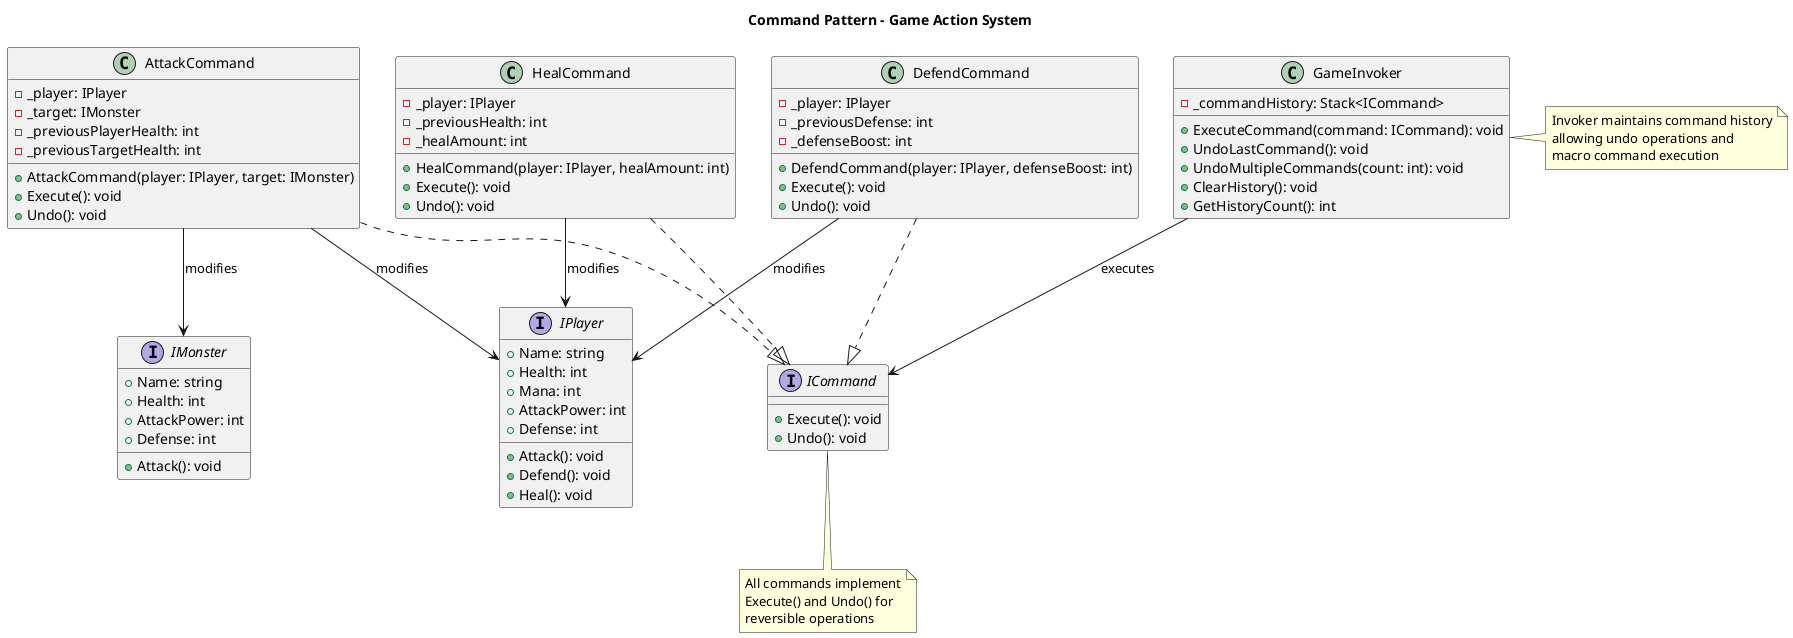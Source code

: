 @startuml Command_Pattern

title Command Pattern - Game Action System

interface ICommand {
    +Execute(): void
    +Undo(): void
}

class AttackCommand {
    -_player: IPlayer
    -_target: IMonster
    -_previousPlayerHealth: int
    -_previousTargetHealth: int
    +AttackCommand(player: IPlayer, target: IMonster)
    +Execute(): void
    +Undo(): void
}

class HealCommand {
    -_player: IPlayer
    -_previousHealth: int
    -_healAmount: int
    +HealCommand(player: IPlayer, healAmount: int)
    +Execute(): void
    +Undo(): void
}

class DefendCommand {
    -_player: IPlayer
    -_previousDefense: int
    -_defenseBoost: int
    +DefendCommand(player: IPlayer, defenseBoost: int)
    +Execute(): void
    +Undo(): void
}

class GameInvoker {
    -_commandHistory: Stack<ICommand>
    +ExecuteCommand(command: ICommand): void
    +UndoLastCommand(): void
    +UndoMultipleCommands(count: int): void
    +ClearHistory(): void
    +GetHistoryCount(): int
}

interface IPlayer {
    +Name: string
    +Health: int
    +Mana: int
    +AttackPower: int
    +Defense: int
    +Attack(): void
    +Defend(): void
    +Heal(): void
}

interface IMonster {
    +Name: string
    +Health: int
    +AttackPower: int
    +Defense: int
    +Attack(): void
}

AttackCommand ..|> ICommand
HealCommand ..|> ICommand
DefendCommand ..|> ICommand
GameInvoker --> ICommand : executes
AttackCommand --> IPlayer : modifies
AttackCommand --> IMonster : modifies
HealCommand --> IPlayer : modifies
DefendCommand --> IPlayer : modifies

note right of GameInvoker
  Invoker maintains command history
  allowing undo operations and
  macro command execution
end note

note bottom of ICommand
  All commands implement
  Execute() and Undo() for
  reversible operations
end note

@enduml
